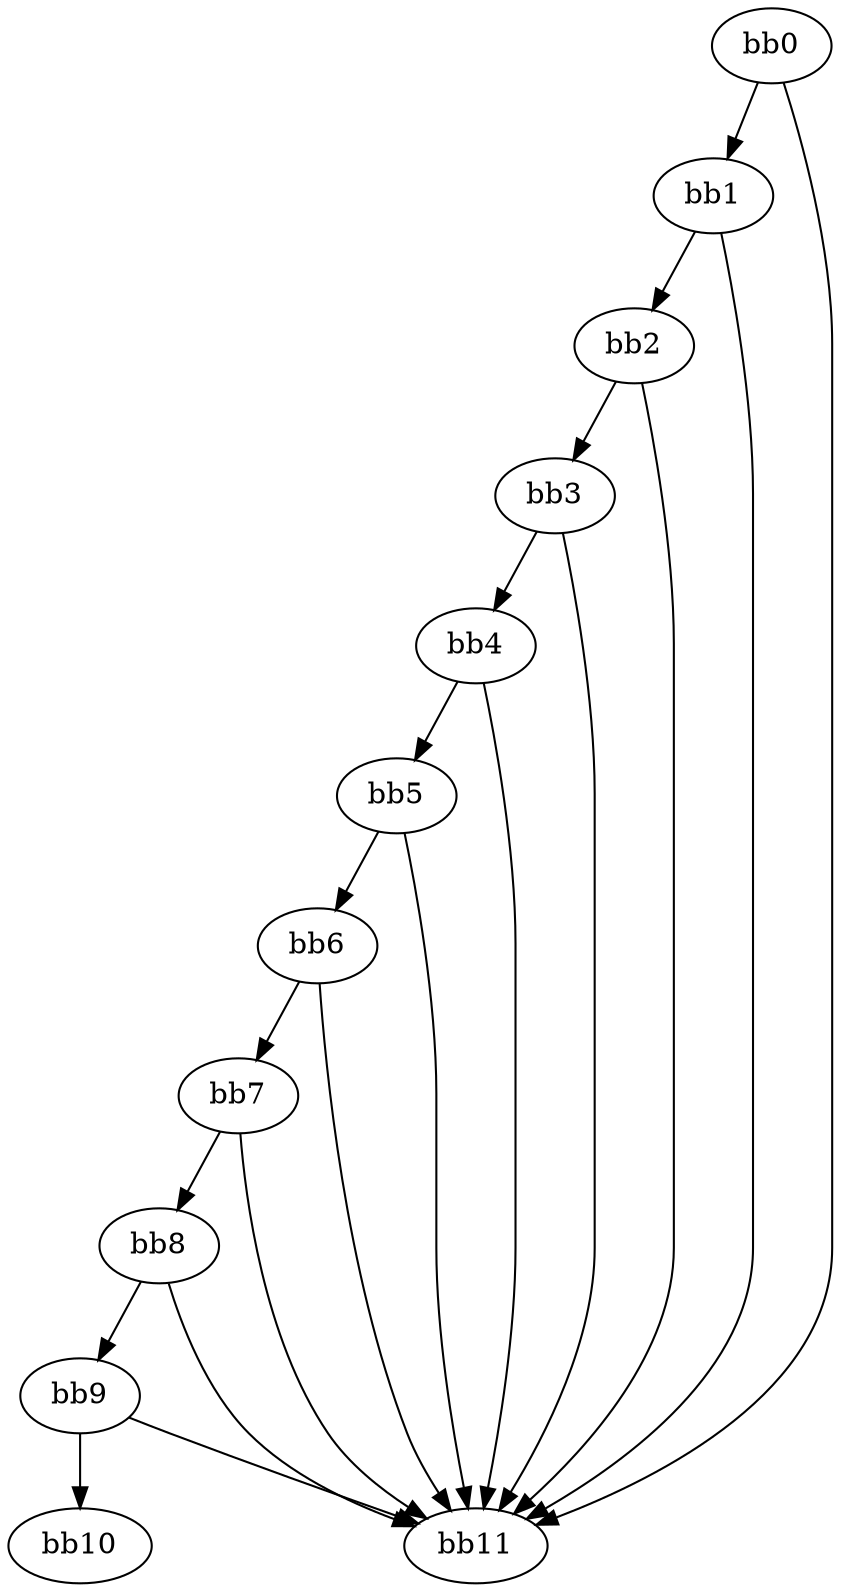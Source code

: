 digraph {
    0 [ label = "bb0\l" ]
    1 [ label = "bb1\l" ]
    2 [ label = "bb2\l" ]
    3 [ label = "bb3\l" ]
    4 [ label = "bb4\l" ]
    5 [ label = "bb5\l" ]
    6 [ label = "bb6\l" ]
    7 [ label = "bb7\l" ]
    8 [ label = "bb8\l" ]
    9 [ label = "bb9\l" ]
    10 [ label = "bb10\l" ]
    11 [ label = "bb11\l" ]
    0 -> 1 [ ]
    0 -> 11 [ ]
    1 -> 2 [ ]
    1 -> 11 [ ]
    2 -> 3 [ ]
    2 -> 11 [ ]
    3 -> 4 [ ]
    3 -> 11 [ ]
    4 -> 5 [ ]
    4 -> 11 [ ]
    5 -> 6 [ ]
    5 -> 11 [ ]
    6 -> 7 [ ]
    6 -> 11 [ ]
    7 -> 8 [ ]
    7 -> 11 [ ]
    8 -> 9 [ ]
    8 -> 11 [ ]
    9 -> 10 [ ]
    9 -> 11 [ ]
}

